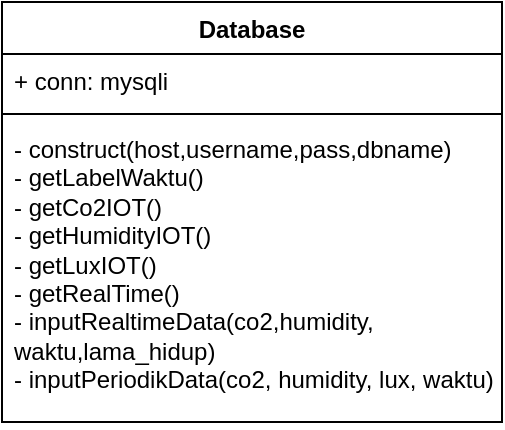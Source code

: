 <mxfile version="26.0.4">
  <diagram name="Halaman-1" id="KrVojMWLtOhXkP4Td5ol">
    <mxGraphModel dx="1434" dy="746" grid="1" gridSize="10" guides="1" tooltips="1" connect="1" arrows="1" fold="1" page="1" pageScale="1" pageWidth="827" pageHeight="1169" math="0" shadow="0">
      <root>
        <mxCell id="0" />
        <mxCell id="1" parent="0" />
        <mxCell id="L6fgF3WoQ910CKsVL-Oz-16" value="Database" style="swimlane;fontStyle=1;align=center;verticalAlign=top;childLayout=stackLayout;horizontal=1;startSize=26;horizontalStack=0;resizeParent=1;resizeParentMax=0;resizeLast=0;collapsible=1;marginBottom=0;whiteSpace=wrap;html=1;" vertex="1" parent="1">
          <mxGeometry x="310" y="110" width="250" height="210" as="geometry" />
        </mxCell>
        <mxCell id="L6fgF3WoQ910CKsVL-Oz-17" value="+ conn: mysqli" style="text;strokeColor=none;fillColor=none;align=left;verticalAlign=top;spacingLeft=4;spacingRight=4;overflow=hidden;rotatable=0;points=[[0,0.5],[1,0.5]];portConstraint=eastwest;whiteSpace=wrap;html=1;" vertex="1" parent="L6fgF3WoQ910CKsVL-Oz-16">
          <mxGeometry y="26" width="250" height="26" as="geometry" />
        </mxCell>
        <mxCell id="L6fgF3WoQ910CKsVL-Oz-18" value="" style="line;strokeWidth=1;fillColor=none;align=left;verticalAlign=middle;spacingTop=-1;spacingLeft=3;spacingRight=3;rotatable=0;labelPosition=right;points=[];portConstraint=eastwest;strokeColor=inherit;" vertex="1" parent="L6fgF3WoQ910CKsVL-Oz-16">
          <mxGeometry y="52" width="250" height="8" as="geometry" />
        </mxCell>
        <mxCell id="L6fgF3WoQ910CKsVL-Oz-19" value="- construct(host,username,pass,dbname)&lt;div&gt;- getLabelWaktu()&lt;/div&gt;&lt;div&gt;- getCo2IOT()&lt;/div&gt;&lt;div&gt;- getHumidityIOT()&lt;/div&gt;&lt;div&gt;- getLuxIOT()&lt;/div&gt;&lt;div&gt;- getRealTime()&lt;/div&gt;&lt;div&gt;- inputRealtimeData(co2,humidity,&lt;/div&gt;&lt;div&gt;waktu,lama_hidup)&lt;/div&gt;&lt;div&gt;- inputPeriodikData(co2, humidity, lux, waktu)&lt;/div&gt;" style="text;strokeColor=none;fillColor=none;align=left;verticalAlign=top;spacingLeft=4;spacingRight=4;overflow=hidden;rotatable=0;points=[[0,0.5],[1,0.5]];portConstraint=eastwest;whiteSpace=wrap;html=1;" vertex="1" parent="L6fgF3WoQ910CKsVL-Oz-16">
          <mxGeometry y="60" width="250" height="150" as="geometry" />
        </mxCell>
      </root>
    </mxGraphModel>
  </diagram>
</mxfile>
